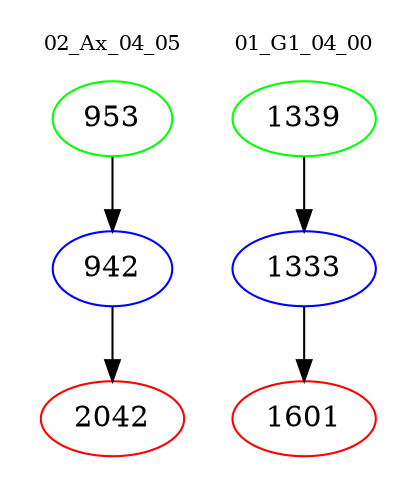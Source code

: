 digraph{
subgraph cluster_0 {
color = white
label = "02_Ax_04_05";
fontsize=10;
T0_953 [label="953", color="green"]
T0_953 -> T0_942 [color="black"]
T0_942 [label="942", color="blue"]
T0_942 -> T0_2042 [color="black"]
T0_2042 [label="2042", color="red"]
}
subgraph cluster_1 {
color = white
label = "01_G1_04_00";
fontsize=10;
T1_1339 [label="1339", color="green"]
T1_1339 -> T1_1333 [color="black"]
T1_1333 [label="1333", color="blue"]
T1_1333 -> T1_1601 [color="black"]
T1_1601 [label="1601", color="red"]
}
}
